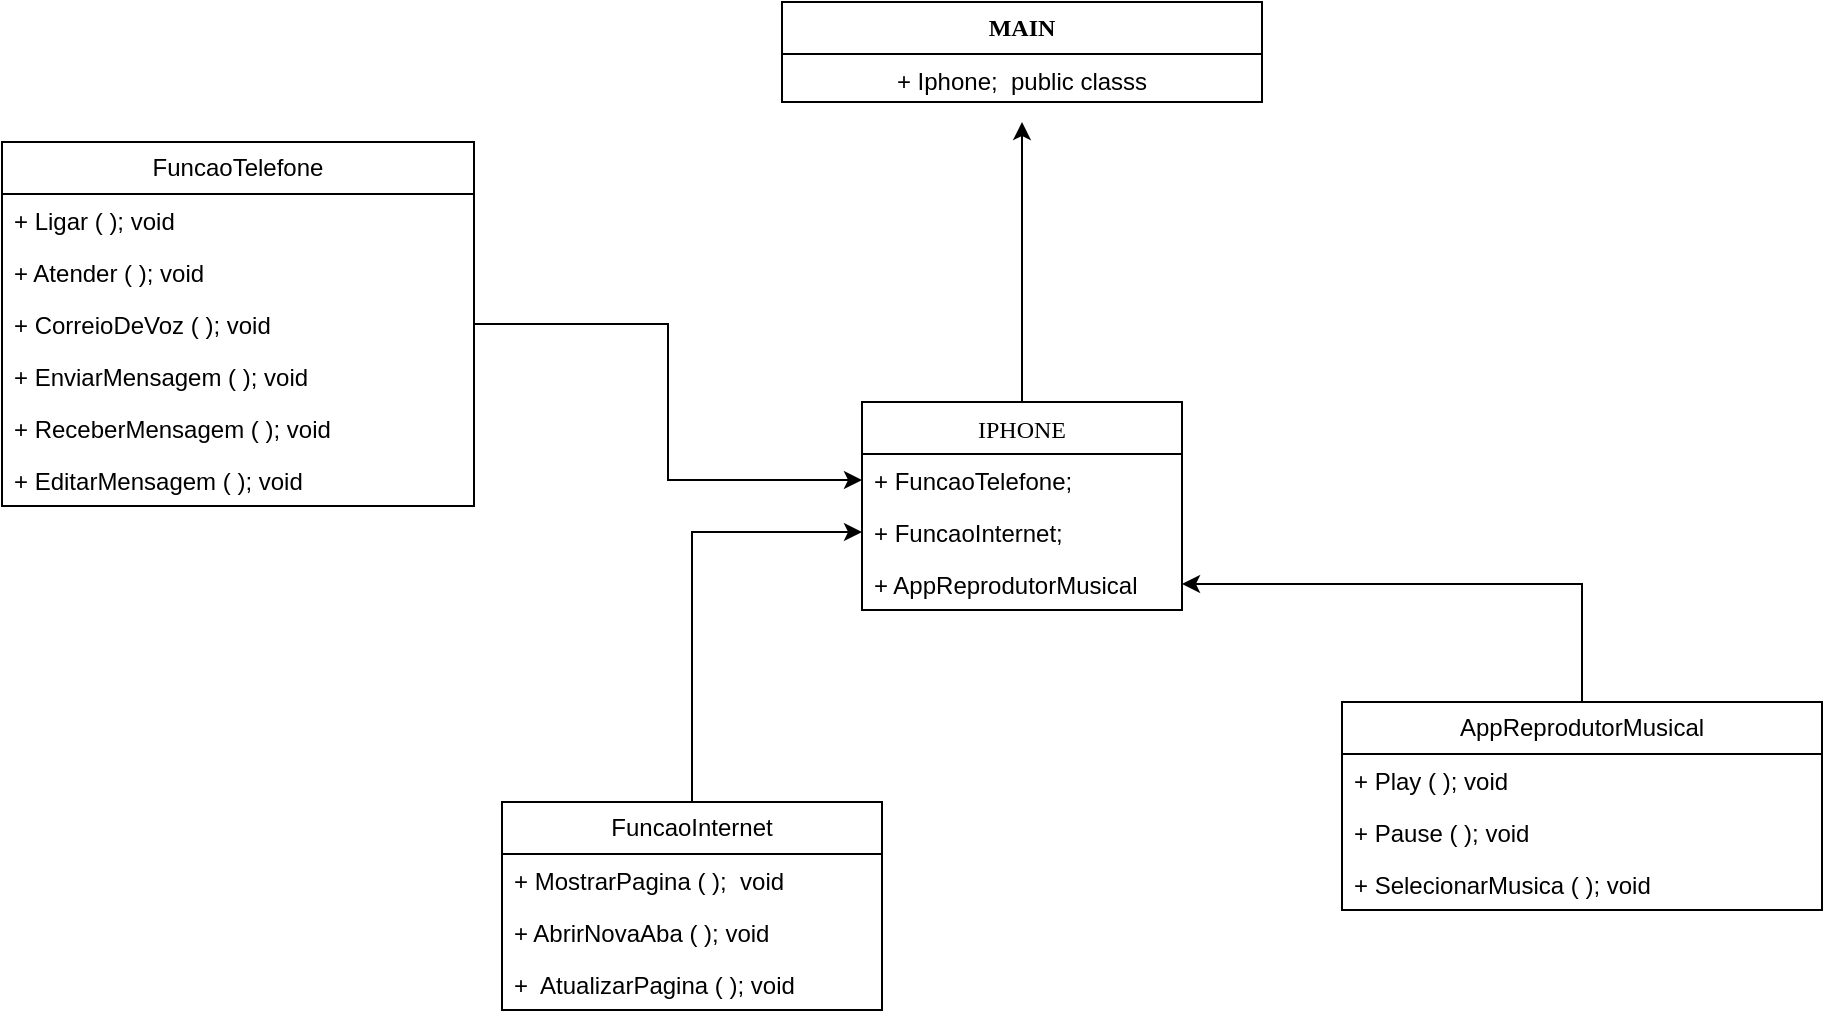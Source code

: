 <mxfile version="22.0.0" type="google">
  <diagram id="C5RBs43oDa-KdzZeNtuy" name="Page-1">
    <mxGraphModel dx="1947" dy="438" grid="1" gridSize="10" guides="1" tooltips="1" connect="1" arrows="1" fold="1" page="1" pageScale="1" pageWidth="827" pageHeight="1169" math="0" shadow="0">
      <root>
        <mxCell id="WIyWlLk6GJQsqaUBKTNV-0" />
        <mxCell id="WIyWlLk6GJQsqaUBKTNV-1" parent="WIyWlLk6GJQsqaUBKTNV-0" />
        <mxCell id="YOkTJSMt4cNQjXBuTDNn-1" value="&lt;b&gt;&lt;font face=&quot;Times New Roman&quot;&gt;MAIN&lt;/font&gt;&lt;/b&gt;" style="swimlane;fontStyle=0;childLayout=stackLayout;horizontal=1;startSize=26;fillColor=none;horizontalStack=0;resizeParent=1;resizeParentMax=0;resizeLast=0;collapsible=1;marginBottom=0;whiteSpace=wrap;html=1;" vertex="1" parent="WIyWlLk6GJQsqaUBKTNV-1">
          <mxGeometry x="280" y="40" width="240" height="50" as="geometry" />
        </mxCell>
        <mxCell id="YOkTJSMt4cNQjXBuTDNn-3" value="+ Iphone;&amp;nbsp; public classs" style="text;strokeColor=none;fillColor=none;align=center;verticalAlign=top;spacingLeft=4;spacingRight=4;overflow=hidden;rotatable=0;points=[[0,0.5],[1,0.5]];portConstraint=eastwest;whiteSpace=wrap;html=1;" vertex="1" parent="YOkTJSMt4cNQjXBuTDNn-1">
          <mxGeometry y="26" width="240" height="24" as="geometry" />
        </mxCell>
        <mxCell id="YOkTJSMt4cNQjXBuTDNn-37" style="edgeStyle=orthogonalEdgeStyle;rounded=0;orthogonalLoop=1;jettySize=auto;html=1;exitX=0.5;exitY=0;exitDx=0;exitDy=0;" edge="1" parent="WIyWlLk6GJQsqaUBKTNV-1" source="YOkTJSMt4cNQjXBuTDNn-10">
          <mxGeometry relative="1" as="geometry">
            <mxPoint x="400" y="100" as="targetPoint" />
          </mxGeometry>
        </mxCell>
        <mxCell id="YOkTJSMt4cNQjXBuTDNn-10" value="&lt;span style=&quot;font-weight: normal;&quot;&gt;&lt;font face=&quot;Times New Roman&quot;&gt;IPHONE&lt;/font&gt;&lt;/span&gt;" style="swimlane;fontStyle=1;align=center;verticalAlign=top;childLayout=stackLayout;horizontal=1;startSize=26;horizontalStack=0;resizeParent=1;resizeParentMax=0;resizeLast=0;collapsible=1;marginBottom=0;whiteSpace=wrap;html=1;" vertex="1" parent="WIyWlLk6GJQsqaUBKTNV-1">
          <mxGeometry x="320" y="240" width="160" height="104" as="geometry" />
        </mxCell>
        <mxCell id="YOkTJSMt4cNQjXBuTDNn-11" value="+ FuncaoTelefone;" style="text;strokeColor=none;fillColor=none;align=left;verticalAlign=top;spacingLeft=4;spacingRight=4;overflow=hidden;rotatable=0;points=[[0,0.5],[1,0.5]];portConstraint=eastwest;whiteSpace=wrap;html=1;" vertex="1" parent="YOkTJSMt4cNQjXBuTDNn-10">
          <mxGeometry y="26" width="160" height="26" as="geometry" />
        </mxCell>
        <mxCell id="YOkTJSMt4cNQjXBuTDNn-13" value="+ FuncaoInternet;" style="text;strokeColor=none;fillColor=none;align=left;verticalAlign=top;spacingLeft=4;spacingRight=4;overflow=hidden;rotatable=0;points=[[0,0.5],[1,0.5]];portConstraint=eastwest;whiteSpace=wrap;html=1;" vertex="1" parent="YOkTJSMt4cNQjXBuTDNn-10">
          <mxGeometry y="52" width="160" height="26" as="geometry" />
        </mxCell>
        <mxCell id="YOkTJSMt4cNQjXBuTDNn-14" value="+ AppReprodutorMusical" style="text;strokeColor=none;fillColor=none;align=left;verticalAlign=top;spacingLeft=4;spacingRight=4;overflow=hidden;rotatable=0;points=[[0,0.5],[1,0.5]];portConstraint=eastwest;whiteSpace=wrap;html=1;" vertex="1" parent="YOkTJSMt4cNQjXBuTDNn-10">
          <mxGeometry y="78" width="160" height="26" as="geometry" />
        </mxCell>
        <mxCell id="YOkTJSMt4cNQjXBuTDNn-22" style="edgeStyle=orthogonalEdgeStyle;rounded=0;orthogonalLoop=1;jettySize=auto;html=1;exitX=0.5;exitY=0;exitDx=0;exitDy=0;entryX=0;entryY=0.5;entryDx=0;entryDy=0;" edge="1" parent="WIyWlLk6GJQsqaUBKTNV-1" source="YOkTJSMt4cNQjXBuTDNn-17" target="YOkTJSMt4cNQjXBuTDNn-13">
          <mxGeometry relative="1" as="geometry" />
        </mxCell>
        <mxCell id="YOkTJSMt4cNQjXBuTDNn-17" value="FuncaoInternet" style="swimlane;fontStyle=0;childLayout=stackLayout;horizontal=1;startSize=26;horizontalStack=0;resizeParent=1;resizeParentMax=0;resizeLast=0;collapsible=1;marginBottom=0;whiteSpace=wrap;html=1;swimlaneFillColor=none;" vertex="1" parent="WIyWlLk6GJQsqaUBKTNV-1">
          <mxGeometry x="140" y="440" width="190" height="104" as="geometry" />
        </mxCell>
        <mxCell id="YOkTJSMt4cNQjXBuTDNn-18" value="+ MostrarPagina ( );&amp;nbsp; void" style="text;strokeColor=none;fillColor=none;align=left;verticalAlign=top;spacingLeft=4;spacingRight=4;overflow=hidden;rotatable=0;points=[[0,0.5],[1,0.5]];portConstraint=eastwest;whiteSpace=wrap;html=1;" vertex="1" parent="YOkTJSMt4cNQjXBuTDNn-17">
          <mxGeometry y="26" width="190" height="26" as="geometry" />
        </mxCell>
        <mxCell id="YOkTJSMt4cNQjXBuTDNn-19" value="+ AbrirNovaAba ( ); void" style="text;align=left;verticalAlign=top;spacingLeft=4;spacingRight=4;overflow=hidden;rotatable=0;points=[[0,0.5],[1,0.5]];portConstraint=eastwest;whiteSpace=wrap;html=1;swimlaneFillColor=none;" vertex="1" parent="YOkTJSMt4cNQjXBuTDNn-17">
          <mxGeometry y="52" width="190" height="26" as="geometry" />
        </mxCell>
        <mxCell id="YOkTJSMt4cNQjXBuTDNn-20" value="+&amp;nbsp; AtualizarPagina ( ); void" style="text;strokeColor=none;fillColor=none;align=left;verticalAlign=top;spacingLeft=4;spacingRight=4;overflow=hidden;rotatable=0;points=[[0,0.5],[1,0.5]];portConstraint=eastwest;whiteSpace=wrap;html=1;" vertex="1" parent="YOkTJSMt4cNQjXBuTDNn-17">
          <mxGeometry y="78" width="190" height="26" as="geometry" />
        </mxCell>
        <mxCell id="YOkTJSMt4cNQjXBuTDNn-24" value="FuncaoTelefone" style="swimlane;fontStyle=0;childLayout=stackLayout;horizontal=1;startSize=26;fillColor=none;horizontalStack=0;resizeParent=1;resizeParentMax=0;resizeLast=0;collapsible=1;marginBottom=0;whiteSpace=wrap;html=1;" vertex="1" parent="WIyWlLk6GJQsqaUBKTNV-1">
          <mxGeometry x="-110" y="110" width="236" height="182" as="geometry" />
        </mxCell>
        <mxCell id="YOkTJSMt4cNQjXBuTDNn-26" value="+ Ligar ( ); void" style="text;strokeColor=none;fillColor=none;align=left;verticalAlign=top;spacingLeft=4;spacingRight=4;overflow=hidden;rotatable=0;points=[[0,0.5],[1,0.5]];portConstraint=eastwest;whiteSpace=wrap;html=1;" vertex="1" parent="YOkTJSMt4cNQjXBuTDNn-24">
          <mxGeometry y="26" width="236" height="26" as="geometry" />
        </mxCell>
        <mxCell id="YOkTJSMt4cNQjXBuTDNn-27" value="+ Atender ( ); void" style="text;strokeColor=none;fillColor=none;align=left;verticalAlign=top;spacingLeft=4;spacingRight=4;overflow=hidden;rotatable=0;points=[[0,0.5],[1,0.5]];portConstraint=eastwest;whiteSpace=wrap;html=1;" vertex="1" parent="YOkTJSMt4cNQjXBuTDNn-24">
          <mxGeometry y="52" width="236" height="26" as="geometry" />
        </mxCell>
        <mxCell id="YOkTJSMt4cNQjXBuTDNn-32" value="+ CorreioDeVoz ( ); void" style="text;strokeColor=none;fillColor=none;align=left;verticalAlign=top;spacingLeft=4;spacingRight=4;overflow=hidden;rotatable=0;points=[[0,0.5],[1,0.5]];portConstraint=eastwest;whiteSpace=wrap;html=1;" vertex="1" parent="YOkTJSMt4cNQjXBuTDNn-24">
          <mxGeometry y="78" width="236" height="26" as="geometry" />
        </mxCell>
        <mxCell id="YOkTJSMt4cNQjXBuTDNn-33" value="+ EnviarMensagem ( ); void" style="text;strokeColor=none;fillColor=none;align=left;verticalAlign=top;spacingLeft=4;spacingRight=4;overflow=hidden;rotatable=0;points=[[0,0.5],[1,0.5]];portConstraint=eastwest;whiteSpace=wrap;html=1;" vertex="1" parent="YOkTJSMt4cNQjXBuTDNn-24">
          <mxGeometry y="104" width="236" height="26" as="geometry" />
        </mxCell>
        <mxCell id="YOkTJSMt4cNQjXBuTDNn-34" value="+ ReceberMensagem ( ); void" style="text;strokeColor=none;fillColor=none;align=left;verticalAlign=top;spacingLeft=4;spacingRight=4;overflow=hidden;rotatable=0;points=[[0,0.5],[1,0.5]];portConstraint=eastwest;whiteSpace=wrap;html=1;" vertex="1" parent="YOkTJSMt4cNQjXBuTDNn-24">
          <mxGeometry y="130" width="236" height="26" as="geometry" />
        </mxCell>
        <mxCell id="YOkTJSMt4cNQjXBuTDNn-25" value="+ EditarMensagem ( ); void" style="text;strokeColor=none;fillColor=none;align=left;verticalAlign=top;spacingLeft=4;spacingRight=4;overflow=hidden;rotatable=0;points=[[0,0.5],[1,0.5]];portConstraint=eastwest;whiteSpace=wrap;html=1;" vertex="1" parent="YOkTJSMt4cNQjXBuTDNn-24">
          <mxGeometry y="156" width="236" height="26" as="geometry" />
        </mxCell>
        <mxCell id="YOkTJSMt4cNQjXBuTDNn-36" style="edgeStyle=orthogonalEdgeStyle;rounded=0;orthogonalLoop=1;jettySize=auto;html=1;exitX=1;exitY=0.5;exitDx=0;exitDy=0;entryX=0;entryY=0.5;entryDx=0;entryDy=0;" edge="1" parent="WIyWlLk6GJQsqaUBKTNV-1" source="YOkTJSMt4cNQjXBuTDNn-32" target="YOkTJSMt4cNQjXBuTDNn-11">
          <mxGeometry relative="1" as="geometry" />
        </mxCell>
        <mxCell id="YOkTJSMt4cNQjXBuTDNn-42" style="edgeStyle=orthogonalEdgeStyle;rounded=0;orthogonalLoop=1;jettySize=auto;html=1;" edge="1" parent="WIyWlLk6GJQsqaUBKTNV-1" source="YOkTJSMt4cNQjXBuTDNn-38" target="YOkTJSMt4cNQjXBuTDNn-14">
          <mxGeometry relative="1" as="geometry" />
        </mxCell>
        <mxCell id="YOkTJSMt4cNQjXBuTDNn-38" value="AppReprodutorMusical" style="swimlane;fontStyle=0;childLayout=stackLayout;horizontal=1;startSize=26;fillColor=none;horizontalStack=0;resizeParent=1;resizeParentMax=0;resizeLast=0;collapsible=1;marginBottom=0;whiteSpace=wrap;html=1;" vertex="1" parent="WIyWlLk6GJQsqaUBKTNV-1">
          <mxGeometry x="560" y="390" width="240" height="104" as="geometry" />
        </mxCell>
        <mxCell id="YOkTJSMt4cNQjXBuTDNn-39" value="+ Play ( ); void" style="text;strokeColor=none;fillColor=none;align=left;verticalAlign=top;spacingLeft=4;spacingRight=4;overflow=hidden;rotatable=0;points=[[0,0.5],[1,0.5]];portConstraint=eastwest;whiteSpace=wrap;html=1;" vertex="1" parent="YOkTJSMt4cNQjXBuTDNn-38">
          <mxGeometry y="26" width="240" height="26" as="geometry" />
        </mxCell>
        <mxCell id="YOkTJSMt4cNQjXBuTDNn-40" value="+ Pause ( ); void" style="text;strokeColor=none;fillColor=none;align=left;verticalAlign=top;spacingLeft=4;spacingRight=4;overflow=hidden;rotatable=0;points=[[0,0.5],[1,0.5]];portConstraint=eastwest;whiteSpace=wrap;html=1;" vertex="1" parent="YOkTJSMt4cNQjXBuTDNn-38">
          <mxGeometry y="52" width="240" height="26" as="geometry" />
        </mxCell>
        <mxCell id="YOkTJSMt4cNQjXBuTDNn-41" value="+ SelecionarMusica ( ); void" style="text;strokeColor=none;fillColor=none;align=left;verticalAlign=top;spacingLeft=4;spacingRight=4;overflow=hidden;rotatable=0;points=[[0,0.5],[1,0.5]];portConstraint=eastwest;whiteSpace=wrap;html=1;" vertex="1" parent="YOkTJSMt4cNQjXBuTDNn-38">
          <mxGeometry y="78" width="240" height="26" as="geometry" />
        </mxCell>
      </root>
    </mxGraphModel>
  </diagram>
</mxfile>
